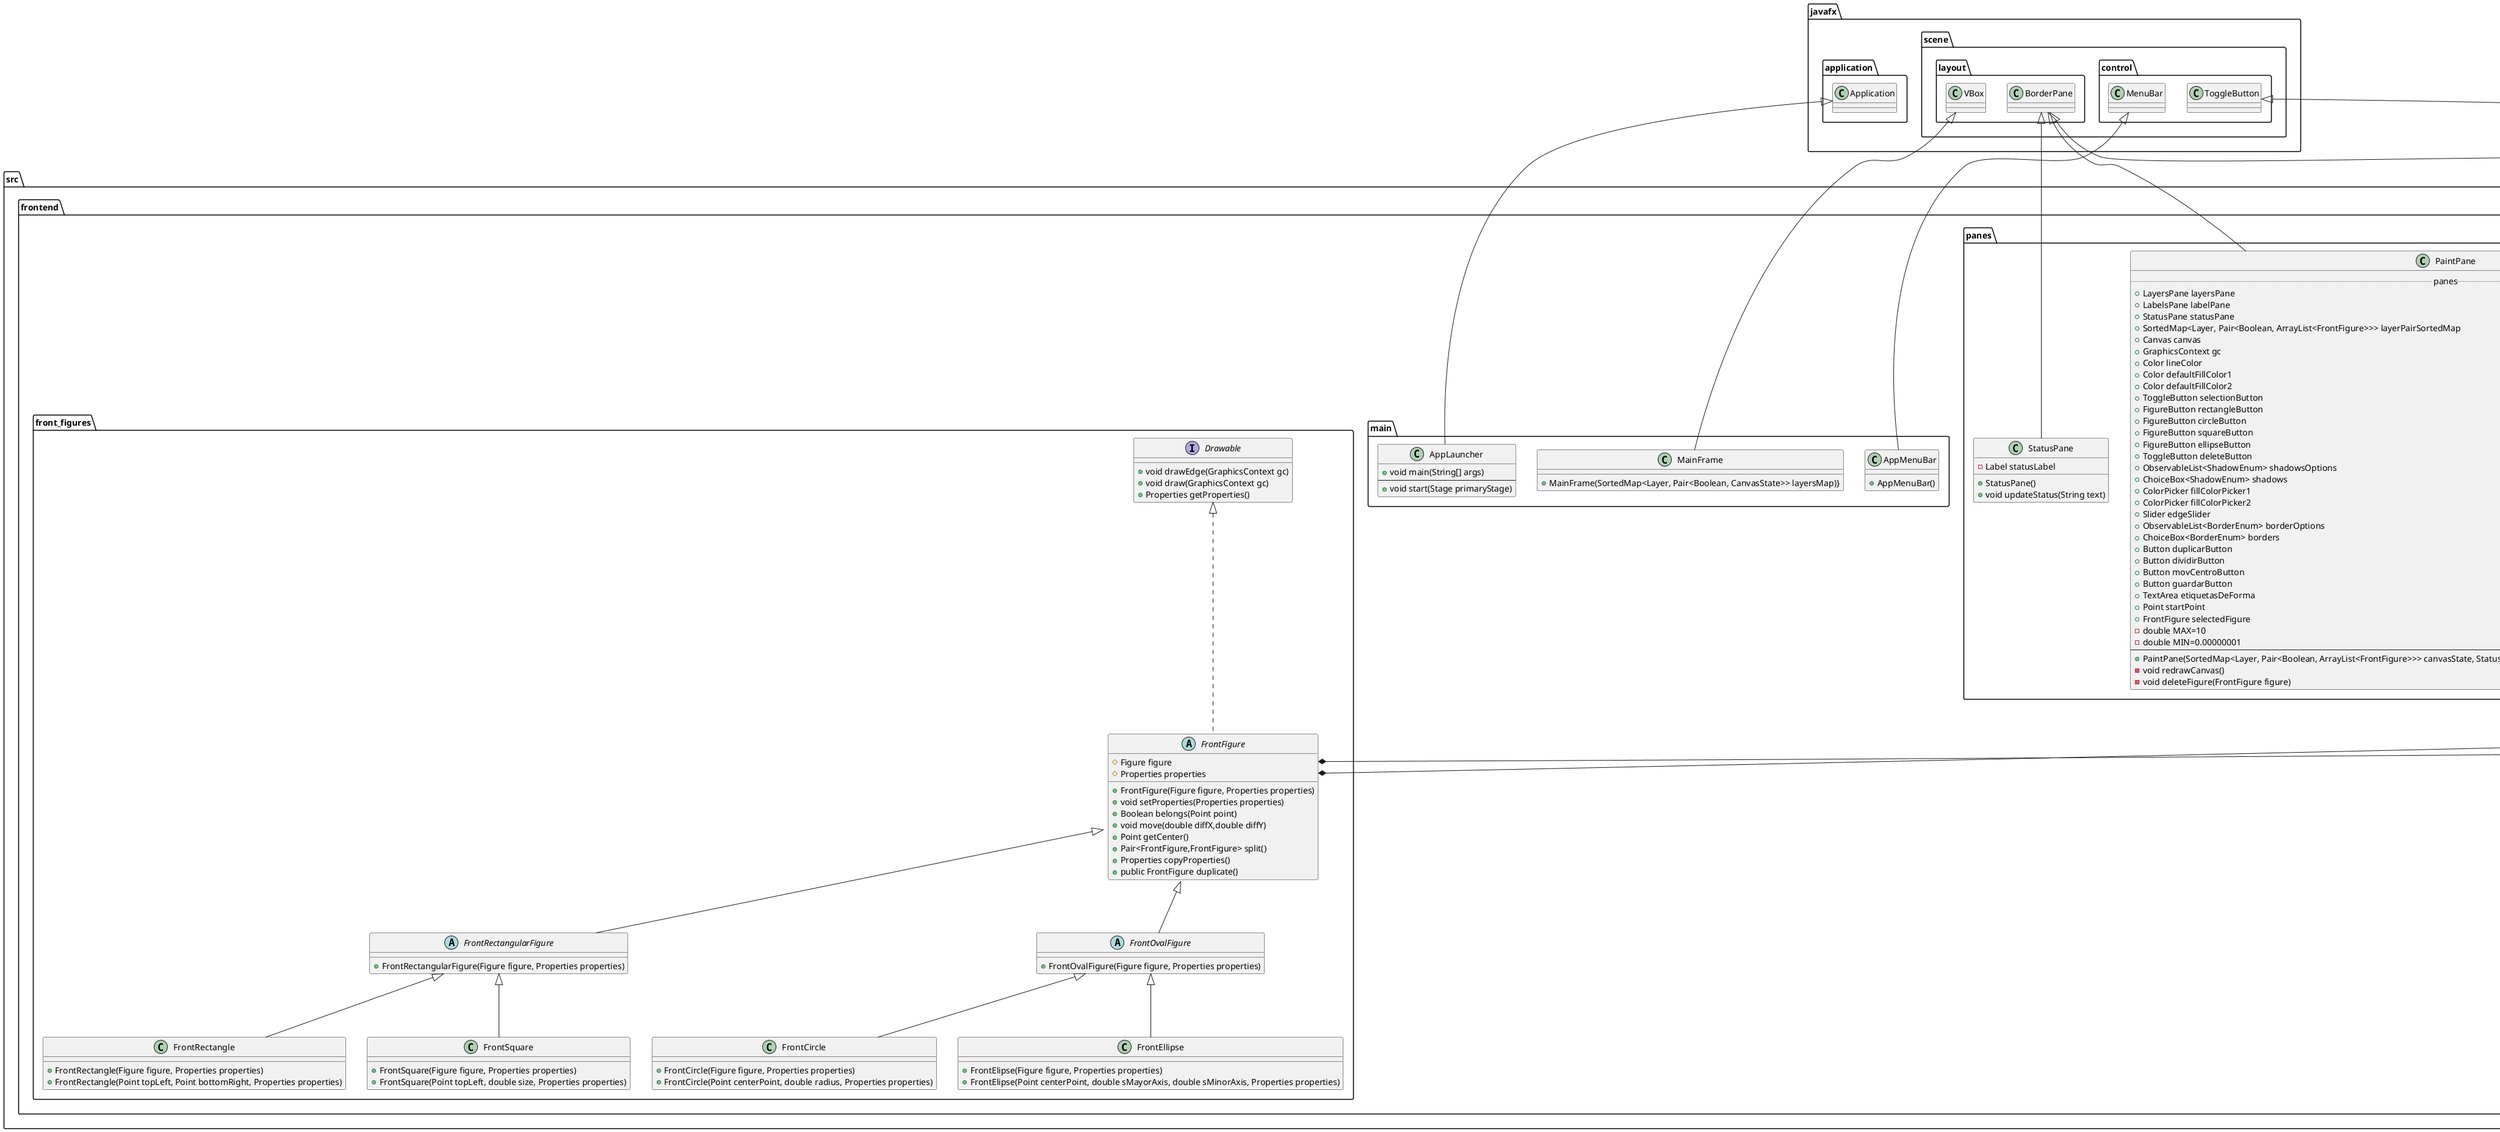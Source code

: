 @startuml

interface src.backend.model.Figure{
    +   {static} int OFFSET = 10
    .. getters ..
    +   double getLeft()
    +   double getTop()
    +   double getHeight()
    +   double getWidth()
    +   Point getCenter()
.. Other methods ..
    +   boolean belongs(Point eventPoint)
    +   void move(double diffX, double diffY)
    +   Figure duplicate()
    +   Pair<Figure,Figure> split()
}
class src.backend.model.Ellipse implements src.backend.model.Figure{
    #   Point centerPoint
    -   double sMayorAxis
    -   double sMinorAxis
    +   Ellipse(Point centerPoint, double sMayorAxis, double sMinorAxis)
    .. getters ..
    +   Point getCenterPoint()
    +   double getsMayorAxis()
    +   double getsMinorAxis()
    +   String toString()
}
class src.backend.model.Circle extends src.backend.model.Ellipse{
    +   Circle(Point centerPoint, double radius)
    .. getters ..
    +   double getRadius()
}
class src.backend.model.Rectangle implements src.backend.model.Figure{
    -   Point topLeft
    -   Point bottomRight
    +   Rectangle(Point topLeft, Point bottomRight)
    .. getters ..
    +   Point getTopLeft()
    +   Point getBottomRight()
    +   String toString()
}
class src.backend.model.Square extends src.backend.model.Rectangle{
    -   double size
    +   Square(Point topLeft, double size)
}
class src.backend.model.Point{
    -   double x
    -   double y
    .. getters ..
    +   double getX()
    +   double getY()
    +   double getDistanceX(Point point)
    +   double getDistanceY(Point point)
    +   String toString()
    .. setters ..
    +   void setX(double x)
    +   void setY(double y)
}
Ellipse::centerPoint *-right- Point : contains
Rectangle::topLeft *-left- Point : contains
Rectangle::bottomRight *-left- Point : contains
class src.frontend.main.AppLauncher extends javafx.application.Application{
    + void main(String[] args)
    --
    + void start(Stage primaryStage)
}
class src.frontend.main.MainFrame extends javafx.scene.layout.VBox{
    +   MainFrame(SortedMap<Layer, Pair<Boolean, CanvasState>> layersMap)}
}
class src.frontend.main.AppMenuBar extends javafx.scene.control.MenuBar{
    +   AppMenuBar()
}
enum src.frontend.properties.BorderEnum{
    NORMAL
    PUNTEADO_SIMPLE
    PUNTEADO_COMPLEJO
    -   choiceName
    +   String toString()
    +   void setPattern(GraphicsContext gc)
}
interface java.lang.Comparable<T>
class src.frontend.properties.Layer implements java.lang.Comparable<Layer>{
    -   int layer
    +   Layer(int layer)
    +   int getLayer()
    +   String toString()
    +   int compareTo(Layer o)
    +   boolean equals(Object o)
}
class src.frontend.panes.LayersPane extends javafx.scene.layout.BorderPane{
    -   int layerCount = 3
    .. ButtonsBox ..
    -   ChoiceBox<Layer> capas
    -   RadioButton mostrarButton
    -   RadioButton ocultarButton
    -   Button addLayer
    -   Button removeLayer
--
    +   LayersPane()
    .. getters ..
    +   ChoiceBox<Layer> getChoiceLayer()
    +   RadioButton getMostrarButton()
    +   RadioButton getOcultarButton()
    +   Button getAddLayerButton()
    +   Button getRemoveLayerButton()
    +   int nextLayer()
}
class src.frontend.properties.Properties{
    -   Pair<Color, Color> colors
    -   ShadowEnum figureShadow
    -   BorderEnum figureBorderStyle
    -   double figureBorderWidth
    -   Layer figureLayer
    -   Set<String> tags
    +   Properties(Color c1, Color c2, ShadowEnum figureShadow, BorderEnum figureBorderStyle, double figureBorderWidth, Layer figureLayer)
    ..Setters..
    +   void setTags(String tagsToAdd)
    +   void setColors(Color c1, Color c2)
    +   void setFigureBorderStyle(BorderEnum figureBorderStyle)
    +   void setFigureBorderWidth(double figureBorderWidth)
    +   void setFigureShadow(ShadowEnum figureShadow)
    ..Getters..
    +   Set<String> getTags()
    +   Pair<Color, Color> getColors()
    +   ShadowEnum getFigureShadow()
    +   BorderEnum getFigureBorderStyle()
    +   double getFigureBorderWidth()
    +   Layer getFigureLayer()
}
enum src.frontend.properties.ShadowEnum{
    SIMPLE
    COLOREADA
    SIMPLE_INVERSA
    COLOREADA_INVERSA
    NINGUNA
    -   int offset
    -   String choiceName
    #   void shadowRecGen(GraphicsContext gc, Figure figure, Color color)
    #   void shadowRoundGen(GraphicsContext gc, Figure figure, Color color)
    +   String toString()
    +   void shadowRec(GraphicsContext gc, Figure figure,Color c)
    +   void shadowRound(GraphicsContext gc, Figure figure,Color c)
}
class src.frontend.panes.StatusPane extends javafx.scene.layout.BorderPane{
    -   Label statusLabel
    +   StatusPane()
    +   void updateStatus(String text)
}
class src.frontend.panes.PaintPane extends javafx.scene.layout.BorderPane{
    .. panes ..
    +   LayersPane layersPane
    +   LabelsPane labelPane
    +   StatusPane statusPane
    +   SortedMap<Layer, Pair<Boolean, ArrayList<FrontFigure>>> layerPairSortedMap
    +   Canvas canvas
    +   GraphicsContext gc
    +   Color lineColor
    +   Color defaultFillColor1
    +   Color defaultFillColor2
    +   ToggleButton selectionButton
    +   FigureButton rectangleButton
    +   FigureButton circleButton
    +   FigureButton squareButton
    +   FigureButton ellipseButton
    +   ToggleButton deleteButton
    +   ObservableList<ShadowEnum> shadowsOptions
    +   ChoiceBox<ShadowEnum> shadows
    +   ColorPicker fillColorPicker1
    +   ColorPicker fillColorPicker2
    +   Slider edgeSlider
    +   ObservableList<BorderEnum> borderOptions
    +   ChoiceBox<BorderEnum> borders
    +   Button duplicarButton
    +   Button dividirButton
    +   Button movCentroButton
    +   Button guardarButton
    +   TextArea etiquetasDeForma
    +   Point startPoint
    +   FrontFigure selectedFigure
    -   double MAX=10
    -   double MIN=0.00000001
    --
    +   PaintPane(SortedMap<Layer, Pair<Boolean, ArrayList<FrontFigure>>> canvasState, StatusPane statusPane, LabelsPane labelPane,LayersPane layersPane)
    -   void redrawCanvas()
    -   void deleteFigure(FrontFigure figure)
}
interface src.frontend.front_figures.Drawable{
    +   void drawEdge(GraphicsContext gc)
    +   void draw(GraphicsContext gc)
    +   Properties getProperties()
}
abstract class src.frontend.front_figures.FrontFigure implements src.frontend.front_figures.Drawable{
    #   Figure figure
    #   Properties properties
    +   FrontFigure(Figure figure, Properties properties)
    +   void setProperties(Properties properties)
    +   Boolean belongs(Point point)
    +   void move(double diffX,double diffY)
    +   Point getCenter()
    +   Pair<FrontFigure,FrontFigure> split()
    +   Properties copyProperties()
    +   public FrontFigure duplicate()
}
src.backend.model.Figure --* src.frontend.front_figures.FrontFigure::figure
src.frontend.properties.Properties --* src.frontend.front_figures.FrontFigure::properties
abstract class src.frontend.front_figures.FrontRectangularFigure extends src.frontend.front_figures.FrontFigure{
    +   FrontRectangularFigure(Figure figure, Properties properties)
}
abstract class src.frontend.front_figures.FrontOvalFigure extends src.frontend.front_figures.FrontFigure{
    +   FrontOvalFigure(Figure figure, Properties properties)
}
class src.frontend.front_figures.FrontRectangle extends src.frontend.front_figures.FrontRectangularFigure{
    +   FrontRectangle(Figure figure, Properties properties)
    +   FrontRectangle(Point topLeft, Point bottomRight, Properties properties)
}
class src.frontend.front_figures.FrontSquare extends src.frontend.front_figures.FrontRectangularFigure{
    +   FrontSquare(Figure figure, Properties properties)
    +   FrontSquare(Point topLeft, double size, Properties properties)
}
class src.frontend.front_figures.FrontCircle extends src.frontend.front_figures.FrontOvalFigure{
    +   FrontCircle(Figure figure, Properties properties)
    +   FrontCircle(Point centerPoint, double radius, Properties properties)
}
class src.frontend.front_figures.FrontEllipse extends src.frontend.front_figures.FrontOvalFigure{
    +   FrontElipse(Figure figure, Properties properties)
    +   FrontElipse(Point centerPoint, double sMayorAxis, double sMinorAxis, Properties properties)
}
class src.frontend.panes.button_types.FigureButton extends javafx.scene.control.ToggleButton{
    -   FigureButtonFunctionality fbf
    +   FigureButton(String name, FigureButtonFunctionality fbf)
    +   FrontFigure makeFrontFigure( Point endPoint, Point startPoint, Properties properties)
}
enum src.frontend.panes.button_types.FigureButtonFunctionality{
    CICLE_BUTTON
    ELLIPSE_BUTTON
    RECTANGLE_BUTTON
    SQUARE_BUTTON
    +   FrontFigure makeNewFigure( Point endPoint, Point startPoint, Properties properties)
}

@enduml